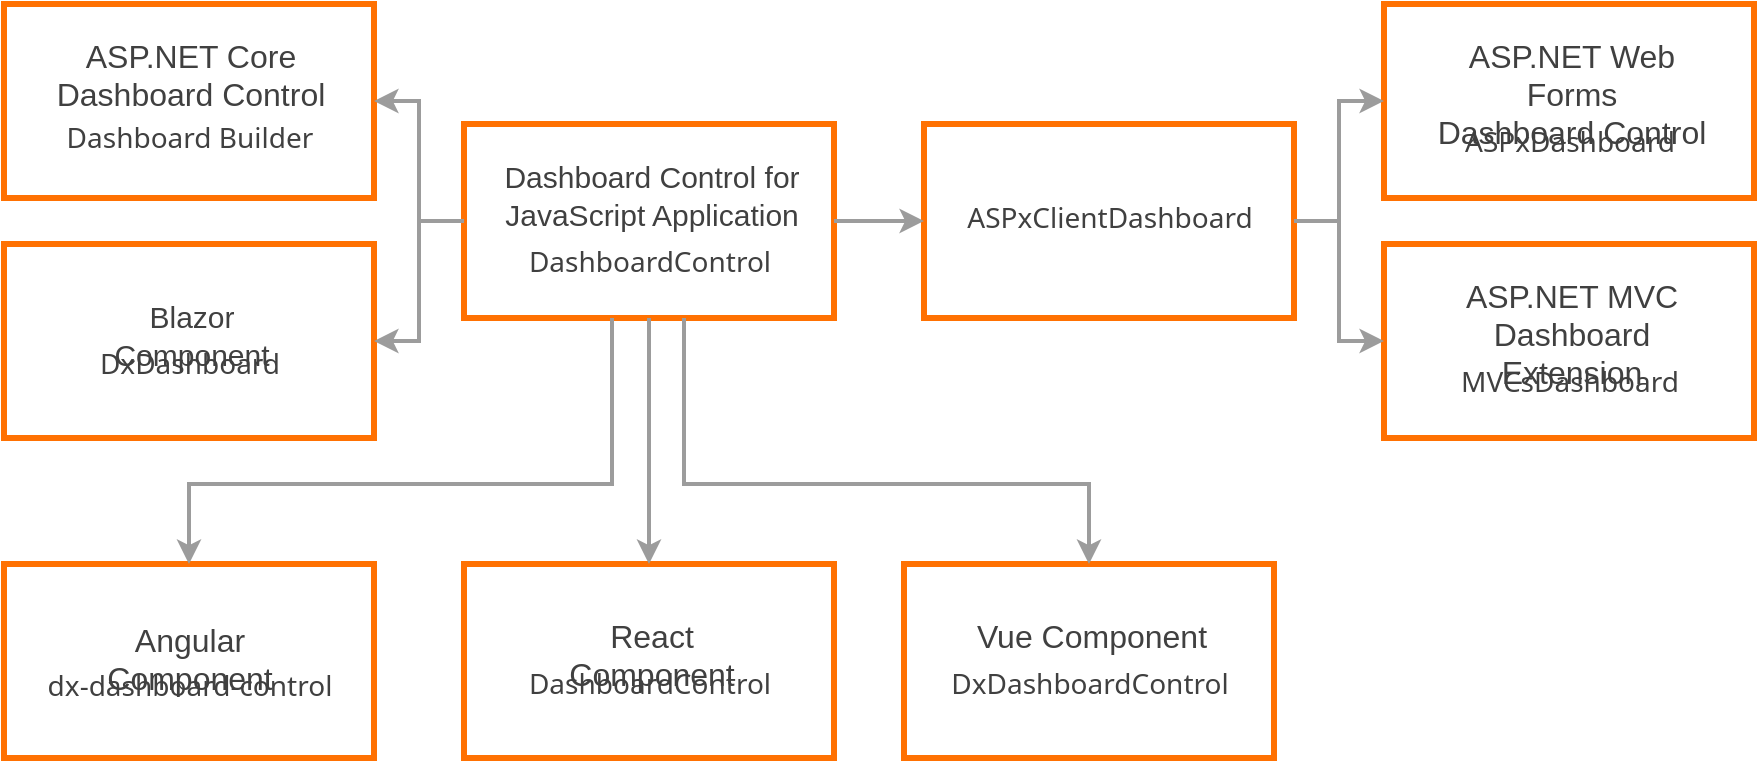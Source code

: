 <mxfile version="14.9.7" type="github">
  <diagram id="5c6AxjzpulbUdd4eHJt3" name="Page-1">
    <mxGraphModel dx="1290" dy="703" grid="1" gridSize="10" guides="1" tooltips="1" connect="1" arrows="1" fold="1" page="1" pageScale="1" pageWidth="827" pageHeight="1169" math="0" shadow="0">
      <root>
        <mxCell id="0" />
        <mxCell id="1" parent="0" />
        <mxCell id="8tnM9pRMmCKiPTkGgOxN-26" value="" style="group" vertex="1" connectable="0" parent="1">
          <mxGeometry x="110" y="90" width="185" height="97" as="geometry" />
        </mxCell>
        <mxCell id="8tnM9pRMmCKiPTkGgOxN-18" value="" style="rounded=0;whiteSpace=wrap;html=1;fontColor=#404040;strokeColor=#FF7102;fillColor=#FFF;strokeWidth=3;" vertex="1" parent="8tnM9pRMmCKiPTkGgOxN-26">
          <mxGeometry width="185" height="97" as="geometry" />
        </mxCell>
        <mxCell id="8tnM9pRMmCKiPTkGgOxN-25" value="" style="group" vertex="1" connectable="0" parent="8tnM9pRMmCKiPTkGgOxN-26">
          <mxGeometry x="15" y="10" width="157" height="75" as="geometry" />
        </mxCell>
        <mxCell id="8tnM9pRMmCKiPTkGgOxN-19" value="ASP.NET Core&#xa;Dashboard Control&#xa;" style="text;strokeColor=none;fillColor=none;align=center;verticalAlign=top;whiteSpace=wrap;rounded=0;fontColor=#404040;fontFamily=&#39;Open Sans Condensed&#39;,&#39;HelveticaNeue-CondensedBold&#39;,Helvetica,&#39;Arial Narrow&#39;,Calibri,Arial,&#39;Lucida Grande&#39;,sans-serif;fontSize=16;autosize=1;" vertex="1" parent="8tnM9pRMmCKiPTkGgOxN-25">
          <mxGeometry width="157" height="54" as="geometry" />
        </mxCell>
        <mxCell id="8tnM9pRMmCKiPTkGgOxN-24" value="&lt;div&gt;Dashboard Builder&lt;/div&gt;&lt;div&gt;&lt;br style=&quot;font-size: 12px&quot;&gt;&lt;/div&gt;" style="text;html=1;strokeColor=none;fillColor=none;align=center;verticalAlign=middle;whiteSpace=wrap;rounded=0;fontFamily=&quot;Segoe UI&quot;,&quot;Helvetica Neue&quot;,Helvetica,Arial,sans-serif;fontSize=14;fontColor=#404040;autosize=1;" vertex="1" parent="8tnM9pRMmCKiPTkGgOxN-25">
          <mxGeometry x="12" y="55" width="132" height="20" as="geometry" />
        </mxCell>
        <mxCell id="8tnM9pRMmCKiPTkGgOxN-27" value="" style="group;fontSize=14;" vertex="1" connectable="0" parent="1">
          <mxGeometry x="110" y="210" width="185" height="97" as="geometry" />
        </mxCell>
        <mxCell id="8tnM9pRMmCKiPTkGgOxN-28" value="" style="rounded=0;whiteSpace=wrap;html=1;fontColor=#404040;strokeColor=#FF7102;fillColor=#FFF;strokeWidth=3;" vertex="1" parent="8tnM9pRMmCKiPTkGgOxN-27">
          <mxGeometry width="185" height="97" as="geometry" />
        </mxCell>
        <mxCell id="8tnM9pRMmCKiPTkGgOxN-30" value="&lt;div style=&quot;font-size: 16px&quot;&gt;&lt;span style=&quot;font-size: 15px&quot;&gt;Blazor Component&lt;/span&gt;&lt;br&gt;&lt;/div&gt;" style="text;html=1;strokeColor=none;fillColor=none;align=center;verticalAlign=top;whiteSpace=wrap;rounded=0;fontColor=#404040;fontFamily=&#39;Open Sans Condensed&#39;,&#39;HelveticaNeue-CondensedBold&#39;,Helvetica,&#39;Arial Narrow&#39;,Calibri,Arial,&#39;Lucida Grande&#39;,sans-serif;fontSize=16;autosize=1;" vertex="1" parent="8tnM9pRMmCKiPTkGgOxN-27">
          <mxGeometry x="34" y="20" width="120" height="20" as="geometry" />
        </mxCell>
        <mxCell id="8tnM9pRMmCKiPTkGgOxN-31" value="&lt;div&gt;&lt;font style=&quot;font-size: 14px&quot;&gt;DxDashboard&lt;/font&gt;&lt;br&gt;&lt;/div&gt;" style="text;html=1;strokeColor=none;fillColor=none;align=center;verticalAlign=middle;whiteSpace=wrap;rounded=0;fontFamily=&quot;Segoe UI&quot;,&quot;Helvetica Neue&quot;,Helvetica,Arial,sans-serif;fontSize=14;fontColor=#404040;autosize=1;" vertex="1" parent="8tnM9pRMmCKiPTkGgOxN-27">
          <mxGeometry x="43" y="50" width="100" height="20" as="geometry" />
        </mxCell>
        <mxCell id="8tnM9pRMmCKiPTkGgOxN-33" value="" style="group" vertex="1" connectable="0" parent="1">
          <mxGeometry x="110" y="370" width="185" height="97" as="geometry" />
        </mxCell>
        <mxCell id="8tnM9pRMmCKiPTkGgOxN-34" value="" style="rounded=0;whiteSpace=wrap;html=1;fontColor=#404040;strokeColor=#FF7102;fillColor=#FFF;strokeWidth=3;" vertex="1" parent="8tnM9pRMmCKiPTkGgOxN-33">
          <mxGeometry width="185" height="97" as="geometry" />
        </mxCell>
        <mxCell id="8tnM9pRMmCKiPTkGgOxN-36" value="&lt;div style=&quot;font-size: 16px&quot;&gt;&lt;div&gt;Angular Component&lt;/div&gt;&lt;/div&gt;" style="text;html=1;strokeColor=none;fillColor=none;align=center;verticalAlign=top;whiteSpace=wrap;rounded=0;fontColor=#404040;fontFamily=&#39;Open Sans Condensed&#39;,&#39;HelveticaNeue-CondensedBold&#39;,Helvetica,&#39;Arial Narrow&#39;,Calibri,Arial,&#39;Lucida Grande&#39;,sans-serif;fontSize=16;autosize=1;" vertex="1" parent="8tnM9pRMmCKiPTkGgOxN-33">
          <mxGeometry x="22.5" y="22" width="140" height="20" as="geometry" />
        </mxCell>
        <mxCell id="8tnM9pRMmCKiPTkGgOxN-37" value="&lt;div&gt;dx-dashboard-control&lt;/div&gt;" style="text;html=1;strokeColor=none;fillColor=none;align=center;verticalAlign=middle;whiteSpace=wrap;rounded=0;fontFamily=&quot;Segoe UI&quot;,&quot;Helvetica Neue&quot;,Helvetica,Arial,sans-serif;fontSize=14;fontColor=#404040;autosize=1;" vertex="1" parent="8tnM9pRMmCKiPTkGgOxN-33">
          <mxGeometry x="18" y="51" width="150" height="20" as="geometry" />
        </mxCell>
        <mxCell id="8tnM9pRMmCKiPTkGgOxN-38" value="" style="group" vertex="1" connectable="0" parent="1">
          <mxGeometry x="340" y="150" width="234" height="97" as="geometry" />
        </mxCell>
        <mxCell id="8tnM9pRMmCKiPTkGgOxN-39" value="" style="rounded=0;whiteSpace=wrap;html=1;fontColor=#404040;strokeColor=#FF7102;fillColor=#FFF;strokeWidth=3;" vertex="1" parent="8tnM9pRMmCKiPTkGgOxN-38">
          <mxGeometry width="185" height="97" as="geometry" />
        </mxCell>
        <mxCell id="8tnM9pRMmCKiPTkGgOxN-40" value="" style="group" vertex="1" connectable="0" parent="8tnM9pRMmCKiPTkGgOxN-38">
          <mxGeometry x="15" y="10" width="219" height="75" as="geometry" />
        </mxCell>
        <mxCell id="8tnM9pRMmCKiPTkGgOxN-41" value="&lt;div style=&quot;font-size: 16px&quot;&gt;&lt;span style=&quot;font-size: 15px&quot;&gt;Dashboard Control for JavaScript Application&lt;/span&gt;&lt;br&gt;&lt;/div&gt;" style="text;html=1;strokeColor=none;fillColor=none;align=center;verticalAlign=top;whiteSpace=wrap;rounded=0;fontColor=#404040;fontFamily=&#39;Open Sans Condensed&#39;,&#39;HelveticaNeue-CondensedBold&#39;,Helvetica,&#39;Arial Narrow&#39;,Calibri,Arial,&#39;Lucida Grande&#39;,sans-serif;fontSize=16;autosize=1;" vertex="1" parent="8tnM9pRMmCKiPTkGgOxN-40">
          <mxGeometry x="-2" width="162" height="20" as="geometry" />
        </mxCell>
        <mxCell id="8tnM9pRMmCKiPTkGgOxN-42" value="&lt;div&gt;DashboardControl&lt;br&gt;&lt;/div&gt;" style="text;html=1;strokeColor=none;fillColor=none;align=center;verticalAlign=middle;whiteSpace=wrap;rounded=0;fontFamily=&quot;Segoe UI&quot;,&quot;Helvetica Neue&quot;,Helvetica,Arial,sans-serif;fontSize=14;fontColor=#404040;autosize=1;" vertex="1" parent="8tnM9pRMmCKiPTkGgOxN-40">
          <mxGeometry x="13" y="49" width="130" height="20" as="geometry" />
        </mxCell>
        <mxCell id="8tnM9pRMmCKiPTkGgOxN-43" value="" style="group" vertex="1" connectable="0" parent="1">
          <mxGeometry x="570" y="150" width="185" height="97" as="geometry" />
        </mxCell>
        <mxCell id="8tnM9pRMmCKiPTkGgOxN-44" value="" style="rounded=0;whiteSpace=wrap;html=1;fontColor=#404040;strokeColor=#FF7102;fillColor=#FFF;strokeWidth=3;" vertex="1" parent="8tnM9pRMmCKiPTkGgOxN-43">
          <mxGeometry width="185" height="97" as="geometry" />
        </mxCell>
        <mxCell id="8tnM9pRMmCKiPTkGgOxN-45" value="" style="group" vertex="1" connectable="0" parent="8tnM9pRMmCKiPTkGgOxN-43">
          <mxGeometry x="15" y="10" width="157" height="75" as="geometry" />
        </mxCell>
        <mxCell id="8tnM9pRMmCKiPTkGgOxN-47" value="&lt;div&gt;ASPxClientDashboard&lt;br&gt;&lt;/div&gt;" style="text;html=1;strokeColor=none;fillColor=none;align=center;verticalAlign=middle;whiteSpace=wrap;rounded=0;fontFamily=&quot;Segoe UI&quot;,&quot;Helvetica Neue&quot;,Helvetica,Arial,sans-serif;fontSize=14;fontColor=#404040;autosize=1;" vertex="1" parent="8tnM9pRMmCKiPTkGgOxN-45">
          <mxGeometry x="3" y="27" width="150" height="20" as="geometry" />
        </mxCell>
        <mxCell id="8tnM9pRMmCKiPTkGgOxN-48" value="" style="group" vertex="1" connectable="0" parent="1">
          <mxGeometry x="800" y="90" width="185" height="97" as="geometry" />
        </mxCell>
        <mxCell id="8tnM9pRMmCKiPTkGgOxN-49" value="" style="rounded=0;whiteSpace=wrap;html=1;fontColor=#404040;strokeColor=#FF7102;fillColor=#FFF;strokeWidth=3;" vertex="1" parent="8tnM9pRMmCKiPTkGgOxN-48">
          <mxGeometry width="185" height="97" as="geometry" />
        </mxCell>
        <mxCell id="8tnM9pRMmCKiPTkGgOxN-50" value="" style="group" vertex="1" connectable="0" parent="8tnM9pRMmCKiPTkGgOxN-48">
          <mxGeometry x="15" y="10" width="157" height="75" as="geometry" />
        </mxCell>
        <mxCell id="8tnM9pRMmCKiPTkGgOxN-51" value="&lt;div style=&quot;font-size: 16px&quot;&gt;&lt;div&gt;ASP.NET Web Forms&lt;/div&gt;&lt;div&gt;Dashboard Control&lt;/div&gt;&lt;/div&gt;" style="text;html=1;strokeColor=none;fillColor=none;align=center;verticalAlign=top;whiteSpace=wrap;rounded=0;fontColor=#404040;fontFamily=&#39;Open Sans Condensed&#39;,&#39;HelveticaNeue-CondensedBold&#39;,Helvetica,&#39;Arial Narrow&#39;,Calibri,Arial,&#39;Lucida Grande&#39;,sans-serif;fontSize=16;autosize=1;" vertex="1" parent="8tnM9pRMmCKiPTkGgOxN-50">
          <mxGeometry x="9" width="140" height="40" as="geometry" />
        </mxCell>
        <mxCell id="8tnM9pRMmCKiPTkGgOxN-52" value="&lt;div&gt;ASPxDashboard&lt;br&gt;&lt;/div&gt;" style="text;html=1;strokeColor=none;fillColor=none;align=center;verticalAlign=middle;whiteSpace=wrap;rounded=0;fontFamily=&quot;Segoe UI&quot;,&quot;Helvetica Neue&quot;,Helvetica,Arial,sans-serif;fontSize=14;fontColor=#404040;autosize=1;" vertex="1" parent="8tnM9pRMmCKiPTkGgOxN-50">
          <mxGeometry x="23" y="49" width="110" height="20" as="geometry" />
        </mxCell>
        <mxCell id="8tnM9pRMmCKiPTkGgOxN-53" value="" style="group" vertex="1" connectable="0" parent="1">
          <mxGeometry x="800" y="210" width="185" height="97" as="geometry" />
        </mxCell>
        <mxCell id="8tnM9pRMmCKiPTkGgOxN-54" value="" style="rounded=0;whiteSpace=wrap;html=1;fontColor=#404040;strokeColor=#FF7102;fillColor=#FFF;strokeWidth=3;" vertex="1" parent="8tnM9pRMmCKiPTkGgOxN-53">
          <mxGeometry width="185" height="97" as="geometry" />
        </mxCell>
        <mxCell id="8tnM9pRMmCKiPTkGgOxN-55" value="" style="group" vertex="1" connectable="0" parent="8tnM9pRMmCKiPTkGgOxN-53">
          <mxGeometry x="15" y="10" width="157" height="75" as="geometry" />
        </mxCell>
        <mxCell id="8tnM9pRMmCKiPTkGgOxN-56" value="&lt;div style=&quot;font-size: 16px&quot;&gt;&lt;div&gt;ASP.NET MVC&lt;/div&gt;&lt;div&gt;Dashboard Extension&lt;/div&gt;&lt;/div&gt;" style="text;html=1;strokeColor=none;fillColor=none;align=center;verticalAlign=top;whiteSpace=wrap;rounded=0;fontColor=#404040;fontFamily=&#39;Open Sans Condensed&#39;,&#39;HelveticaNeue-CondensedBold&#39;,Helvetica,&#39;Arial Narrow&#39;,Calibri,Arial,&#39;Lucida Grande&#39;,sans-serif;fontSize=16;autosize=1;" vertex="1" parent="8tnM9pRMmCKiPTkGgOxN-55">
          <mxGeometry x="4" width="150" height="40" as="geometry" />
        </mxCell>
        <mxCell id="8tnM9pRMmCKiPTkGgOxN-57" value="&lt;div&gt;&lt;div&gt;MVCsDashboard&lt;/div&gt;&lt;/div&gt;" style="text;html=1;strokeColor=none;fillColor=none;align=center;verticalAlign=middle;whiteSpace=wrap;rounded=0;fontFamily=&quot;Segoe UI&quot;,&quot;Helvetica Neue&quot;,Helvetica,Arial,sans-serif;fontSize=14;fontColor=#404040;autosize=1;" vertex="1" parent="8tnM9pRMmCKiPTkGgOxN-55">
          <mxGeometry x="18" y="49" width="120" height="20" as="geometry" />
        </mxCell>
        <mxCell id="8tnM9pRMmCKiPTkGgOxN-58" value="" style="group" vertex="1" connectable="0" parent="1">
          <mxGeometry x="340" y="370" width="185" height="97" as="geometry" />
        </mxCell>
        <mxCell id="8tnM9pRMmCKiPTkGgOxN-59" value="" style="rounded=0;whiteSpace=wrap;html=1;fontColor=#404040;strokeColor=#FF7102;fillColor=#FFF;strokeWidth=3;" vertex="1" parent="8tnM9pRMmCKiPTkGgOxN-58">
          <mxGeometry width="185" height="97" as="geometry" />
        </mxCell>
        <mxCell id="8tnM9pRMmCKiPTkGgOxN-60" value="" style="group" vertex="1" connectable="0" parent="8tnM9pRMmCKiPTkGgOxN-58">
          <mxGeometry x="15" y="10" width="157" height="75" as="geometry" />
        </mxCell>
        <mxCell id="8tnM9pRMmCKiPTkGgOxN-61" value="&lt;div style=&quot;font-size: 16px&quot;&gt;React Component&lt;/div&gt;" style="text;html=1;strokeColor=none;fillColor=none;align=center;verticalAlign=top;whiteSpace=wrap;rounded=0;fontColor=#404040;fontFamily=&#39;Open Sans Condensed&#39;,&#39;HelveticaNeue-CondensedBold&#39;,Helvetica,&#39;Arial Narrow&#39;,Calibri,Arial,&#39;Lucida Grande&#39;,sans-serif;fontSize=16;autosize=1;" vertex="1" parent="8tnM9pRMmCKiPTkGgOxN-60">
          <mxGeometry x="14" y="10" width="130" height="20" as="geometry" />
        </mxCell>
        <mxCell id="8tnM9pRMmCKiPTkGgOxN-62" value="&lt;div&gt;DashboardControl&lt;/div&gt;" style="text;html=1;strokeColor=none;fillColor=none;align=center;verticalAlign=middle;whiteSpace=wrap;rounded=0;fontFamily=&quot;Segoe UI&quot;,&quot;Helvetica Neue&quot;,Helvetica,Arial,sans-serif;fontSize=14;fontColor=#404040;autosize=1;" vertex="1" parent="8tnM9pRMmCKiPTkGgOxN-58">
          <mxGeometry x="28" y="50" width="130" height="20" as="geometry" />
        </mxCell>
        <mxCell id="8tnM9pRMmCKiPTkGgOxN-63" value="" style="group" vertex="1" connectable="0" parent="1">
          <mxGeometry x="560" y="370" width="185" height="97" as="geometry" />
        </mxCell>
        <mxCell id="8tnM9pRMmCKiPTkGgOxN-64" value="" style="rounded=0;whiteSpace=wrap;html=1;fontColor=#404040;strokeColor=#FF7102;fillColor=#FFF;strokeWidth=3;" vertex="1" parent="8tnM9pRMmCKiPTkGgOxN-63">
          <mxGeometry width="185" height="97" as="geometry" />
        </mxCell>
        <mxCell id="8tnM9pRMmCKiPTkGgOxN-66" value="&lt;div style=&quot;font-size: 16px&quot;&gt;Vue Component&lt;/div&gt;" style="text;html=1;strokeColor=none;fillColor=none;align=center;verticalAlign=top;whiteSpace=wrap;rounded=0;fontColor=#404040;fontFamily=&#39;Open Sans Condensed&#39;,&#39;HelveticaNeue-CondensedBold&#39;,Helvetica,&#39;Arial Narrow&#39;,Calibri,Arial,&#39;Lucida Grande&#39;,sans-serif;fontSize=16;autosize=1;" vertex="1" parent="8tnM9pRMmCKiPTkGgOxN-63">
          <mxGeometry x="34" y="20" width="120" height="20" as="geometry" />
        </mxCell>
        <mxCell id="8tnM9pRMmCKiPTkGgOxN-67" value="&lt;div&gt;DxDashboardControl&lt;/div&gt;" style="text;html=1;strokeColor=none;fillColor=none;align=center;verticalAlign=middle;whiteSpace=wrap;rounded=0;fontFamily=&quot;Segoe UI&quot;,&quot;Helvetica Neue&quot;,Helvetica,Arial,sans-serif;fontSize=14;fontColor=#404040;autosize=1;" vertex="1" parent="8tnM9pRMmCKiPTkGgOxN-63">
          <mxGeometry x="18" y="50" width="150" height="20" as="geometry" />
        </mxCell>
        <mxCell id="8tnM9pRMmCKiPTkGgOxN-68" style="edgeStyle=orthogonalEdgeStyle;rounded=0;orthogonalLoop=1;jettySize=auto;html=1;entryX=1;entryY=0.5;entryDx=0;entryDy=0;fontFamily=&quot;Segoe UI&quot;,&quot;Helvetica Neue&quot;,Helvetica,Arial,sans-serif;fontSize=16;fontColor=#404040;strokeColor=#9C9C9C;strokeWidth=2;" edge="1" parent="1" source="8tnM9pRMmCKiPTkGgOxN-39" target="8tnM9pRMmCKiPTkGgOxN-18">
          <mxGeometry relative="1" as="geometry" />
        </mxCell>
        <mxCell id="8tnM9pRMmCKiPTkGgOxN-69" style="edgeStyle=orthogonalEdgeStyle;rounded=0;orthogonalLoop=1;jettySize=auto;html=1;entryX=1;entryY=0.5;entryDx=0;entryDy=0;fontFamily=&quot;Segoe UI&quot;,&quot;Helvetica Neue&quot;,Helvetica,Arial,sans-serif;fontSize=16;fontColor=#404040;strokeColor=#9C9C9C;strokeWidth=2;" edge="1" parent="1" source="8tnM9pRMmCKiPTkGgOxN-39" target="8tnM9pRMmCKiPTkGgOxN-28">
          <mxGeometry relative="1" as="geometry" />
        </mxCell>
        <mxCell id="8tnM9pRMmCKiPTkGgOxN-70" style="edgeStyle=orthogonalEdgeStyle;rounded=0;orthogonalLoop=1;jettySize=auto;html=1;entryX=0;entryY=0.5;entryDx=0;entryDy=0;fontFamily=&quot;Segoe UI&quot;,&quot;Helvetica Neue&quot;,Helvetica,Arial,sans-serif;fontSize=16;fontColor=#404040;strokeColor=#9C9C9C;strokeWidth=2;" edge="1" parent="1" source="8tnM9pRMmCKiPTkGgOxN-39" target="8tnM9pRMmCKiPTkGgOxN-44">
          <mxGeometry relative="1" as="geometry" />
        </mxCell>
        <mxCell id="8tnM9pRMmCKiPTkGgOxN-71" style="edgeStyle=orthogonalEdgeStyle;rounded=0;orthogonalLoop=1;jettySize=auto;html=1;fontFamily=&quot;Segoe UI&quot;,&quot;Helvetica Neue&quot;,Helvetica,Arial,sans-serif;fontSize=16;fontColor=#404040;strokeColor=#9C9C9C;strokeWidth=2;" edge="1" parent="1" source="8tnM9pRMmCKiPTkGgOxN-44" target="8tnM9pRMmCKiPTkGgOxN-54">
          <mxGeometry relative="1" as="geometry" />
        </mxCell>
        <mxCell id="8tnM9pRMmCKiPTkGgOxN-72" style="edgeStyle=orthogonalEdgeStyle;rounded=0;orthogonalLoop=1;jettySize=auto;html=1;fontFamily=&quot;Segoe UI&quot;,&quot;Helvetica Neue&quot;,Helvetica,Arial,sans-serif;fontSize=16;fontColor=#404040;strokeColor=#9C9C9C;strokeWidth=2;" edge="1" parent="1" source="8tnM9pRMmCKiPTkGgOxN-44" target="8tnM9pRMmCKiPTkGgOxN-49">
          <mxGeometry relative="1" as="geometry" />
        </mxCell>
        <mxCell id="8tnM9pRMmCKiPTkGgOxN-73" style="edgeStyle=orthogonalEdgeStyle;rounded=0;orthogonalLoop=1;jettySize=auto;html=1;entryX=0.5;entryY=0;entryDx=0;entryDy=0;fontFamily=&quot;Segoe UI&quot;,&quot;Helvetica Neue&quot;,Helvetica,Arial,sans-serif;fontSize=16;fontColor=#404040;strokeColor=#9C9C9C;strokeWidth=2;" edge="1" parent="1" source="8tnM9pRMmCKiPTkGgOxN-39" target="8tnM9pRMmCKiPTkGgOxN-59">
          <mxGeometry relative="1" as="geometry" />
        </mxCell>
        <mxCell id="8tnM9pRMmCKiPTkGgOxN-75" style="edgeStyle=orthogonalEdgeStyle;rounded=0;orthogonalLoop=1;jettySize=auto;html=1;entryX=0.5;entryY=0;entryDx=0;entryDy=0;fontFamily=&quot;Segoe UI&quot;,&quot;Helvetica Neue&quot;,Helvetica,Arial,sans-serif;fontSize=16;fontColor=#404040;strokeColor=#9C9C9C;strokeWidth=2;" edge="1" parent="1" source="8tnM9pRMmCKiPTkGgOxN-39" target="8tnM9pRMmCKiPTkGgOxN-64">
          <mxGeometry relative="1" as="geometry">
            <Array as="points">
              <mxPoint x="450" y="330" />
              <mxPoint x="653" y="330" />
            </Array>
          </mxGeometry>
        </mxCell>
        <mxCell id="8tnM9pRMmCKiPTkGgOxN-78" style="edgeStyle=orthogonalEdgeStyle;rounded=0;orthogonalLoop=1;jettySize=auto;html=1;entryX=0.5;entryY=0;entryDx=0;entryDy=0;fontFamily=&quot;Segoe UI&quot;,&quot;Helvetica Neue&quot;,Helvetica,Arial,sans-serif;fontSize=16;fontColor=#404040;strokeColor=#9C9C9C;strokeWidth=2;" edge="1" parent="1" source="8tnM9pRMmCKiPTkGgOxN-39" target="8tnM9pRMmCKiPTkGgOxN-34">
          <mxGeometry relative="1" as="geometry">
            <Array as="points">
              <mxPoint x="414" y="330" />
              <mxPoint x="202" y="330" />
            </Array>
          </mxGeometry>
        </mxCell>
      </root>
    </mxGraphModel>
  </diagram>
</mxfile>
